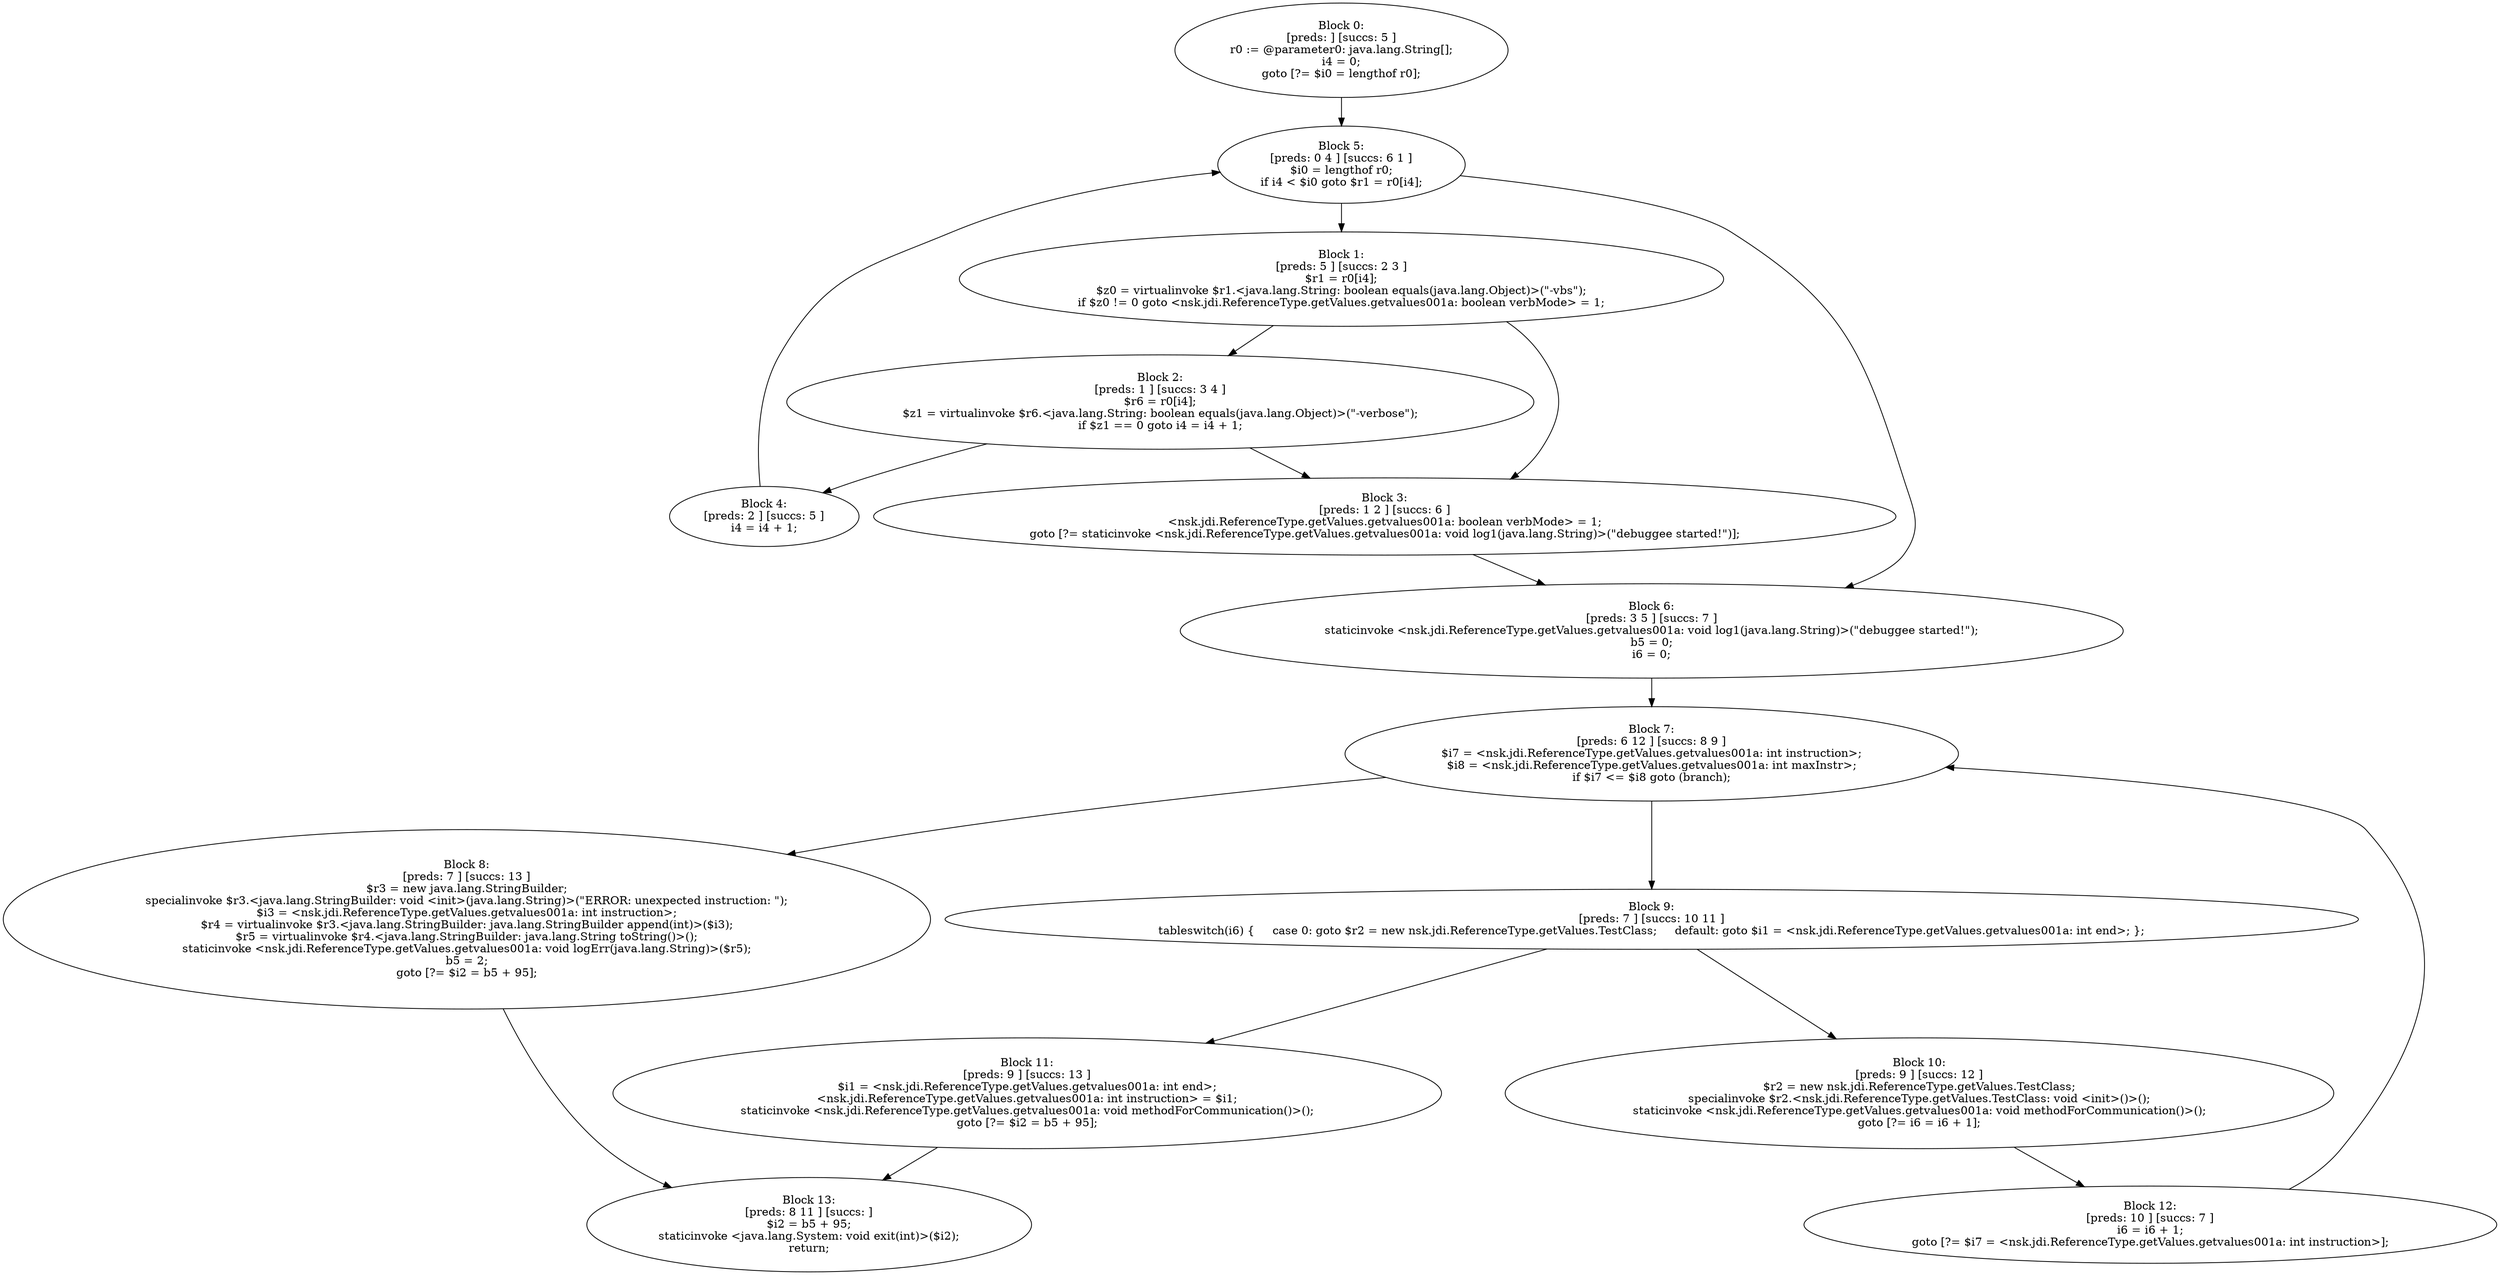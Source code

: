 digraph "unitGraph" {
    "Block 0:
[preds: ] [succs: 5 ]
r0 := @parameter0: java.lang.String[];
i4 = 0;
goto [?= $i0 = lengthof r0];
"
    "Block 1:
[preds: 5 ] [succs: 2 3 ]
$r1 = r0[i4];
$z0 = virtualinvoke $r1.<java.lang.String: boolean equals(java.lang.Object)>(\"-vbs\");
if $z0 != 0 goto <nsk.jdi.ReferenceType.getValues.getvalues001a: boolean verbMode> = 1;
"
    "Block 2:
[preds: 1 ] [succs: 3 4 ]
$r6 = r0[i4];
$z1 = virtualinvoke $r6.<java.lang.String: boolean equals(java.lang.Object)>(\"-verbose\");
if $z1 == 0 goto i4 = i4 + 1;
"
    "Block 3:
[preds: 1 2 ] [succs: 6 ]
<nsk.jdi.ReferenceType.getValues.getvalues001a: boolean verbMode> = 1;
goto [?= staticinvoke <nsk.jdi.ReferenceType.getValues.getvalues001a: void log1(java.lang.String)>(\"debuggee started!\")];
"
    "Block 4:
[preds: 2 ] [succs: 5 ]
i4 = i4 + 1;
"
    "Block 5:
[preds: 0 4 ] [succs: 6 1 ]
$i0 = lengthof r0;
if i4 < $i0 goto $r1 = r0[i4];
"
    "Block 6:
[preds: 3 5 ] [succs: 7 ]
staticinvoke <nsk.jdi.ReferenceType.getValues.getvalues001a: void log1(java.lang.String)>(\"debuggee started!\");
b5 = 0;
i6 = 0;
"
    "Block 7:
[preds: 6 12 ] [succs: 8 9 ]
$i7 = <nsk.jdi.ReferenceType.getValues.getvalues001a: int instruction>;
$i8 = <nsk.jdi.ReferenceType.getValues.getvalues001a: int maxInstr>;
if $i7 <= $i8 goto (branch);
"
    "Block 8:
[preds: 7 ] [succs: 13 ]
$r3 = new java.lang.StringBuilder;
specialinvoke $r3.<java.lang.StringBuilder: void <init>(java.lang.String)>(\"ERROR: unexpected instruction: \");
$i3 = <nsk.jdi.ReferenceType.getValues.getvalues001a: int instruction>;
$r4 = virtualinvoke $r3.<java.lang.StringBuilder: java.lang.StringBuilder append(int)>($i3);
$r5 = virtualinvoke $r4.<java.lang.StringBuilder: java.lang.String toString()>();
staticinvoke <nsk.jdi.ReferenceType.getValues.getvalues001a: void logErr(java.lang.String)>($r5);
b5 = 2;
goto [?= $i2 = b5 + 95];
"
    "Block 9:
[preds: 7 ] [succs: 10 11 ]
tableswitch(i6) {     case 0: goto $r2 = new nsk.jdi.ReferenceType.getValues.TestClass;     default: goto $i1 = <nsk.jdi.ReferenceType.getValues.getvalues001a: int end>; };
"
    "Block 10:
[preds: 9 ] [succs: 12 ]
$r2 = new nsk.jdi.ReferenceType.getValues.TestClass;
specialinvoke $r2.<nsk.jdi.ReferenceType.getValues.TestClass: void <init>()>();
staticinvoke <nsk.jdi.ReferenceType.getValues.getvalues001a: void methodForCommunication()>();
goto [?= i6 = i6 + 1];
"
    "Block 11:
[preds: 9 ] [succs: 13 ]
$i1 = <nsk.jdi.ReferenceType.getValues.getvalues001a: int end>;
<nsk.jdi.ReferenceType.getValues.getvalues001a: int instruction> = $i1;
staticinvoke <nsk.jdi.ReferenceType.getValues.getvalues001a: void methodForCommunication()>();
goto [?= $i2 = b5 + 95];
"
    "Block 12:
[preds: 10 ] [succs: 7 ]
i6 = i6 + 1;
goto [?= $i7 = <nsk.jdi.ReferenceType.getValues.getvalues001a: int instruction>];
"
    "Block 13:
[preds: 8 11 ] [succs: ]
$i2 = b5 + 95;
staticinvoke <java.lang.System: void exit(int)>($i2);
return;
"
    "Block 0:
[preds: ] [succs: 5 ]
r0 := @parameter0: java.lang.String[];
i4 = 0;
goto [?= $i0 = lengthof r0];
"->"Block 5:
[preds: 0 4 ] [succs: 6 1 ]
$i0 = lengthof r0;
if i4 < $i0 goto $r1 = r0[i4];
";
    "Block 1:
[preds: 5 ] [succs: 2 3 ]
$r1 = r0[i4];
$z0 = virtualinvoke $r1.<java.lang.String: boolean equals(java.lang.Object)>(\"-vbs\");
if $z0 != 0 goto <nsk.jdi.ReferenceType.getValues.getvalues001a: boolean verbMode> = 1;
"->"Block 2:
[preds: 1 ] [succs: 3 4 ]
$r6 = r0[i4];
$z1 = virtualinvoke $r6.<java.lang.String: boolean equals(java.lang.Object)>(\"-verbose\");
if $z1 == 0 goto i4 = i4 + 1;
";
    "Block 1:
[preds: 5 ] [succs: 2 3 ]
$r1 = r0[i4];
$z0 = virtualinvoke $r1.<java.lang.String: boolean equals(java.lang.Object)>(\"-vbs\");
if $z0 != 0 goto <nsk.jdi.ReferenceType.getValues.getvalues001a: boolean verbMode> = 1;
"->"Block 3:
[preds: 1 2 ] [succs: 6 ]
<nsk.jdi.ReferenceType.getValues.getvalues001a: boolean verbMode> = 1;
goto [?= staticinvoke <nsk.jdi.ReferenceType.getValues.getvalues001a: void log1(java.lang.String)>(\"debuggee started!\")];
";
    "Block 2:
[preds: 1 ] [succs: 3 4 ]
$r6 = r0[i4];
$z1 = virtualinvoke $r6.<java.lang.String: boolean equals(java.lang.Object)>(\"-verbose\");
if $z1 == 0 goto i4 = i4 + 1;
"->"Block 3:
[preds: 1 2 ] [succs: 6 ]
<nsk.jdi.ReferenceType.getValues.getvalues001a: boolean verbMode> = 1;
goto [?= staticinvoke <nsk.jdi.ReferenceType.getValues.getvalues001a: void log1(java.lang.String)>(\"debuggee started!\")];
";
    "Block 2:
[preds: 1 ] [succs: 3 4 ]
$r6 = r0[i4];
$z1 = virtualinvoke $r6.<java.lang.String: boolean equals(java.lang.Object)>(\"-verbose\");
if $z1 == 0 goto i4 = i4 + 1;
"->"Block 4:
[preds: 2 ] [succs: 5 ]
i4 = i4 + 1;
";
    "Block 3:
[preds: 1 2 ] [succs: 6 ]
<nsk.jdi.ReferenceType.getValues.getvalues001a: boolean verbMode> = 1;
goto [?= staticinvoke <nsk.jdi.ReferenceType.getValues.getvalues001a: void log1(java.lang.String)>(\"debuggee started!\")];
"->"Block 6:
[preds: 3 5 ] [succs: 7 ]
staticinvoke <nsk.jdi.ReferenceType.getValues.getvalues001a: void log1(java.lang.String)>(\"debuggee started!\");
b5 = 0;
i6 = 0;
";
    "Block 4:
[preds: 2 ] [succs: 5 ]
i4 = i4 + 1;
"->"Block 5:
[preds: 0 4 ] [succs: 6 1 ]
$i0 = lengthof r0;
if i4 < $i0 goto $r1 = r0[i4];
";
    "Block 5:
[preds: 0 4 ] [succs: 6 1 ]
$i0 = lengthof r0;
if i4 < $i0 goto $r1 = r0[i4];
"->"Block 6:
[preds: 3 5 ] [succs: 7 ]
staticinvoke <nsk.jdi.ReferenceType.getValues.getvalues001a: void log1(java.lang.String)>(\"debuggee started!\");
b5 = 0;
i6 = 0;
";
    "Block 5:
[preds: 0 4 ] [succs: 6 1 ]
$i0 = lengthof r0;
if i4 < $i0 goto $r1 = r0[i4];
"->"Block 1:
[preds: 5 ] [succs: 2 3 ]
$r1 = r0[i4];
$z0 = virtualinvoke $r1.<java.lang.String: boolean equals(java.lang.Object)>(\"-vbs\");
if $z0 != 0 goto <nsk.jdi.ReferenceType.getValues.getvalues001a: boolean verbMode> = 1;
";
    "Block 6:
[preds: 3 5 ] [succs: 7 ]
staticinvoke <nsk.jdi.ReferenceType.getValues.getvalues001a: void log1(java.lang.String)>(\"debuggee started!\");
b5 = 0;
i6 = 0;
"->"Block 7:
[preds: 6 12 ] [succs: 8 9 ]
$i7 = <nsk.jdi.ReferenceType.getValues.getvalues001a: int instruction>;
$i8 = <nsk.jdi.ReferenceType.getValues.getvalues001a: int maxInstr>;
if $i7 <= $i8 goto (branch);
";
    "Block 7:
[preds: 6 12 ] [succs: 8 9 ]
$i7 = <nsk.jdi.ReferenceType.getValues.getvalues001a: int instruction>;
$i8 = <nsk.jdi.ReferenceType.getValues.getvalues001a: int maxInstr>;
if $i7 <= $i8 goto (branch);
"->"Block 8:
[preds: 7 ] [succs: 13 ]
$r3 = new java.lang.StringBuilder;
specialinvoke $r3.<java.lang.StringBuilder: void <init>(java.lang.String)>(\"ERROR: unexpected instruction: \");
$i3 = <nsk.jdi.ReferenceType.getValues.getvalues001a: int instruction>;
$r4 = virtualinvoke $r3.<java.lang.StringBuilder: java.lang.StringBuilder append(int)>($i3);
$r5 = virtualinvoke $r4.<java.lang.StringBuilder: java.lang.String toString()>();
staticinvoke <nsk.jdi.ReferenceType.getValues.getvalues001a: void logErr(java.lang.String)>($r5);
b5 = 2;
goto [?= $i2 = b5 + 95];
";
    "Block 7:
[preds: 6 12 ] [succs: 8 9 ]
$i7 = <nsk.jdi.ReferenceType.getValues.getvalues001a: int instruction>;
$i8 = <nsk.jdi.ReferenceType.getValues.getvalues001a: int maxInstr>;
if $i7 <= $i8 goto (branch);
"->"Block 9:
[preds: 7 ] [succs: 10 11 ]
tableswitch(i6) {     case 0: goto $r2 = new nsk.jdi.ReferenceType.getValues.TestClass;     default: goto $i1 = <nsk.jdi.ReferenceType.getValues.getvalues001a: int end>; };
";
    "Block 8:
[preds: 7 ] [succs: 13 ]
$r3 = new java.lang.StringBuilder;
specialinvoke $r3.<java.lang.StringBuilder: void <init>(java.lang.String)>(\"ERROR: unexpected instruction: \");
$i3 = <nsk.jdi.ReferenceType.getValues.getvalues001a: int instruction>;
$r4 = virtualinvoke $r3.<java.lang.StringBuilder: java.lang.StringBuilder append(int)>($i3);
$r5 = virtualinvoke $r4.<java.lang.StringBuilder: java.lang.String toString()>();
staticinvoke <nsk.jdi.ReferenceType.getValues.getvalues001a: void logErr(java.lang.String)>($r5);
b5 = 2;
goto [?= $i2 = b5 + 95];
"->"Block 13:
[preds: 8 11 ] [succs: ]
$i2 = b5 + 95;
staticinvoke <java.lang.System: void exit(int)>($i2);
return;
";
    "Block 9:
[preds: 7 ] [succs: 10 11 ]
tableswitch(i6) {     case 0: goto $r2 = new nsk.jdi.ReferenceType.getValues.TestClass;     default: goto $i1 = <nsk.jdi.ReferenceType.getValues.getvalues001a: int end>; };
"->"Block 10:
[preds: 9 ] [succs: 12 ]
$r2 = new nsk.jdi.ReferenceType.getValues.TestClass;
specialinvoke $r2.<nsk.jdi.ReferenceType.getValues.TestClass: void <init>()>();
staticinvoke <nsk.jdi.ReferenceType.getValues.getvalues001a: void methodForCommunication()>();
goto [?= i6 = i6 + 1];
";
    "Block 9:
[preds: 7 ] [succs: 10 11 ]
tableswitch(i6) {     case 0: goto $r2 = new nsk.jdi.ReferenceType.getValues.TestClass;     default: goto $i1 = <nsk.jdi.ReferenceType.getValues.getvalues001a: int end>; };
"->"Block 11:
[preds: 9 ] [succs: 13 ]
$i1 = <nsk.jdi.ReferenceType.getValues.getvalues001a: int end>;
<nsk.jdi.ReferenceType.getValues.getvalues001a: int instruction> = $i1;
staticinvoke <nsk.jdi.ReferenceType.getValues.getvalues001a: void methodForCommunication()>();
goto [?= $i2 = b5 + 95];
";
    "Block 10:
[preds: 9 ] [succs: 12 ]
$r2 = new nsk.jdi.ReferenceType.getValues.TestClass;
specialinvoke $r2.<nsk.jdi.ReferenceType.getValues.TestClass: void <init>()>();
staticinvoke <nsk.jdi.ReferenceType.getValues.getvalues001a: void methodForCommunication()>();
goto [?= i6 = i6 + 1];
"->"Block 12:
[preds: 10 ] [succs: 7 ]
i6 = i6 + 1;
goto [?= $i7 = <nsk.jdi.ReferenceType.getValues.getvalues001a: int instruction>];
";
    "Block 11:
[preds: 9 ] [succs: 13 ]
$i1 = <nsk.jdi.ReferenceType.getValues.getvalues001a: int end>;
<nsk.jdi.ReferenceType.getValues.getvalues001a: int instruction> = $i1;
staticinvoke <nsk.jdi.ReferenceType.getValues.getvalues001a: void methodForCommunication()>();
goto [?= $i2 = b5 + 95];
"->"Block 13:
[preds: 8 11 ] [succs: ]
$i2 = b5 + 95;
staticinvoke <java.lang.System: void exit(int)>($i2);
return;
";
    "Block 12:
[preds: 10 ] [succs: 7 ]
i6 = i6 + 1;
goto [?= $i7 = <nsk.jdi.ReferenceType.getValues.getvalues001a: int instruction>];
"->"Block 7:
[preds: 6 12 ] [succs: 8 9 ]
$i7 = <nsk.jdi.ReferenceType.getValues.getvalues001a: int instruction>;
$i8 = <nsk.jdi.ReferenceType.getValues.getvalues001a: int maxInstr>;
if $i7 <= $i8 goto (branch);
";
}
